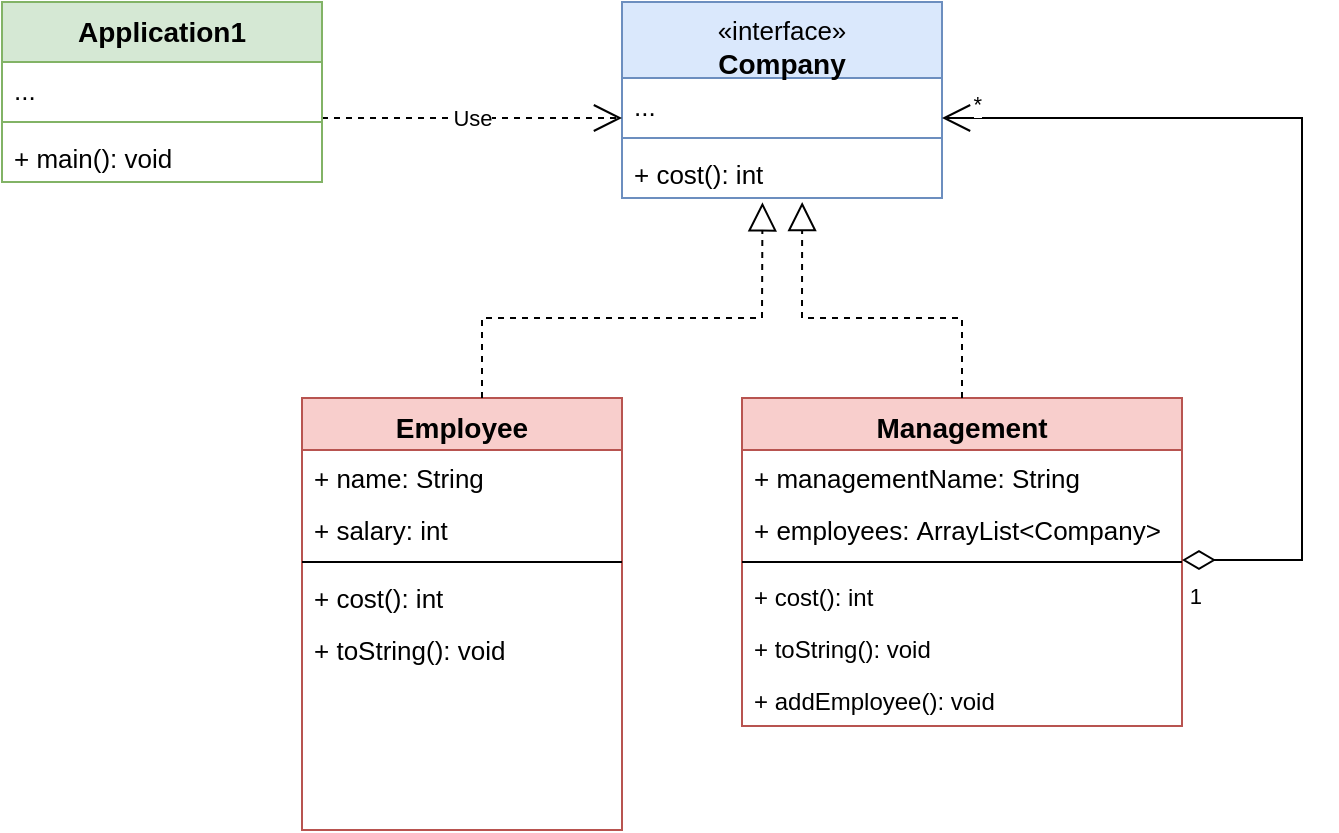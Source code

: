 <mxfile version="24.4.13" type="device">
  <diagram id="C5RBs43oDa-KdzZeNtuy" name="Page-1">
    <mxGraphModel dx="911" dy="482" grid="1" gridSize="10" guides="1" tooltips="1" connect="1" arrows="1" fold="1" page="1" pageScale="1" pageWidth="827" pageHeight="1169" math="0" shadow="0">
      <root>
        <mxCell id="WIyWlLk6GJQsqaUBKTNV-0" />
        <mxCell id="WIyWlLk6GJQsqaUBKTNV-1" parent="WIyWlLk6GJQsqaUBKTNV-0" />
        <mxCell id="zkfFHV4jXpPFQw0GAbJ--6" value="Management" style="swimlane;fontStyle=1;align=center;verticalAlign=top;childLayout=stackLayout;horizontal=1;startSize=26;horizontalStack=0;resizeParent=1;resizeLast=0;collapsible=1;marginBottom=0;rounded=0;shadow=0;strokeWidth=1;fillColor=#f8cecc;strokeColor=#b85450;fontSize=14;" parent="WIyWlLk6GJQsqaUBKTNV-1" vertex="1">
          <mxGeometry x="450" y="240" width="220" height="164" as="geometry">
            <mxRectangle x="130" y="380" width="160" height="26" as="alternateBounds" />
          </mxGeometry>
        </mxCell>
        <mxCell id="zkfFHV4jXpPFQw0GAbJ--7" value="+ managementName: String" style="text;align=left;verticalAlign=top;spacingLeft=4;spacingRight=4;overflow=hidden;rotatable=0;points=[[0,0.5],[1,0.5]];portConstraint=eastwest;fontSize=13;" parent="zkfFHV4jXpPFQw0GAbJ--6" vertex="1">
          <mxGeometry y="26" width="220" height="26" as="geometry" />
        </mxCell>
        <mxCell id="zkfFHV4jXpPFQw0GAbJ--8" value="+ employees: ArrayList&lt;Company&gt;" style="text;align=left;verticalAlign=top;spacingLeft=4;spacingRight=4;overflow=hidden;rotatable=0;points=[[0,0.5],[1,0.5]];portConstraint=eastwest;rounded=0;shadow=0;html=0;fontSize=13;" parent="zkfFHV4jXpPFQw0GAbJ--6" vertex="1">
          <mxGeometry y="52" width="220" height="26" as="geometry" />
        </mxCell>
        <mxCell id="zkfFHV4jXpPFQw0GAbJ--9" value="" style="line;html=1;strokeWidth=1;align=left;verticalAlign=middle;spacingTop=-1;spacingLeft=3;spacingRight=3;rotatable=0;labelPosition=right;points=[];portConstraint=eastwest;" parent="zkfFHV4jXpPFQw0GAbJ--6" vertex="1">
          <mxGeometry y="78" width="220" height="8" as="geometry" />
        </mxCell>
        <mxCell id="zkfFHV4jXpPFQw0GAbJ--10" value="+ cost(): int" style="text;align=left;verticalAlign=top;spacingLeft=4;spacingRight=4;overflow=hidden;rotatable=0;points=[[0,0.5],[1,0.5]];portConstraint=eastwest;fontStyle=0" parent="zkfFHV4jXpPFQw0GAbJ--6" vertex="1">
          <mxGeometry y="86" width="220" height="26" as="geometry" />
        </mxCell>
        <mxCell id="zkfFHV4jXpPFQw0GAbJ--11" value="+ toString(): void" style="text;align=left;verticalAlign=top;spacingLeft=4;spacingRight=4;overflow=hidden;rotatable=0;points=[[0,0.5],[1,0.5]];portConstraint=eastwest;" parent="zkfFHV4jXpPFQw0GAbJ--6" vertex="1">
          <mxGeometry y="112" width="220" height="26" as="geometry" />
        </mxCell>
        <mxCell id="x5-FK3fgtdyz3T8XuTIa-2" value="+ addEmployee(): void" style="text;align=left;verticalAlign=top;spacingLeft=4;spacingRight=4;overflow=hidden;rotatable=0;points=[[0,0.5],[1,0.5]];portConstraint=eastwest;fontStyle=0" vertex="1" parent="zkfFHV4jXpPFQw0GAbJ--6">
          <mxGeometry y="138" width="220" height="26" as="geometry" />
        </mxCell>
        <mxCell id="zkfFHV4jXpPFQw0GAbJ--17" value="Employee" style="swimlane;fontStyle=1;align=center;verticalAlign=top;childLayout=stackLayout;horizontal=1;startSize=26;horizontalStack=0;resizeParent=1;resizeLast=0;collapsible=1;marginBottom=0;rounded=0;shadow=0;strokeWidth=1;fillColor=#f8cecc;strokeColor=#b85450;fontSize=14;" parent="WIyWlLk6GJQsqaUBKTNV-1" vertex="1">
          <mxGeometry x="230" y="240" width="160" height="216" as="geometry">
            <mxRectangle x="550" y="140" width="160" height="26" as="alternateBounds" />
          </mxGeometry>
        </mxCell>
        <mxCell id="zkfFHV4jXpPFQw0GAbJ--18" value="+ name: String" style="text;align=left;verticalAlign=top;spacingLeft=4;spacingRight=4;overflow=hidden;rotatable=0;points=[[0,0.5],[1,0.5]];portConstraint=eastwest;fontSize=13;" parent="zkfFHV4jXpPFQw0GAbJ--17" vertex="1">
          <mxGeometry y="26" width="160" height="26" as="geometry" />
        </mxCell>
        <mxCell id="zkfFHV4jXpPFQw0GAbJ--19" value="+ salary: int" style="text;align=left;verticalAlign=top;spacingLeft=4;spacingRight=4;overflow=hidden;rotatable=0;points=[[0,0.5],[1,0.5]];portConstraint=eastwest;rounded=0;shadow=0;html=0;fontSize=13;" parent="zkfFHV4jXpPFQw0GAbJ--17" vertex="1">
          <mxGeometry y="52" width="160" height="26" as="geometry" />
        </mxCell>
        <mxCell id="zkfFHV4jXpPFQw0GAbJ--23" value="" style="line;html=1;strokeWidth=1;align=left;verticalAlign=middle;spacingTop=-1;spacingLeft=3;spacingRight=3;rotatable=0;labelPosition=right;points=[];portConstraint=eastwest;" parent="zkfFHV4jXpPFQw0GAbJ--17" vertex="1">
          <mxGeometry y="78" width="160" height="8" as="geometry" />
        </mxCell>
        <mxCell id="zkfFHV4jXpPFQw0GAbJ--24" value="+ cost(): int" style="text;align=left;verticalAlign=top;spacingLeft=4;spacingRight=4;overflow=hidden;rotatable=0;points=[[0,0.5],[1,0.5]];portConstraint=eastwest;fontSize=13;" parent="zkfFHV4jXpPFQw0GAbJ--17" vertex="1">
          <mxGeometry y="86" width="160" height="26" as="geometry" />
        </mxCell>
        <mxCell id="zkfFHV4jXpPFQw0GAbJ--25" value="+ toString(): void" style="text;align=left;verticalAlign=top;spacingLeft=4;spacingRight=4;overflow=hidden;rotatable=0;points=[[0,0.5],[1,0.5]];portConstraint=eastwest;fontSize=13;" parent="zkfFHV4jXpPFQw0GAbJ--17" vertex="1">
          <mxGeometry y="112" width="160" height="26" as="geometry" />
        </mxCell>
        <mxCell id="x5-FK3fgtdyz3T8XuTIa-22" value="&lt;div style=&quot;font-size: 13px;&quot;&gt;&lt;span style=&quot;font-weight: 400;&quot;&gt;«interface»&lt;/span&gt;&lt;br style=&quot;font-weight: 400;&quot;&gt;&lt;b&gt;&lt;font style=&quot;font-size: 14px;&quot;&gt;Company&lt;/font&gt;&lt;/b&gt;&lt;br&gt;&lt;/div&gt;" style="swimlane;fontStyle=1;align=center;verticalAlign=top;childLayout=stackLayout;horizontal=1;startSize=38;horizontalStack=0;resizeParent=1;resizeParentMax=0;resizeLast=0;collapsible=1;marginBottom=0;whiteSpace=wrap;html=1;fillColor=#dae8fc;strokeColor=#6c8ebf;" vertex="1" parent="WIyWlLk6GJQsqaUBKTNV-1">
          <mxGeometry x="390" y="42" width="160" height="98" as="geometry">
            <mxRectangle x="390" y="42" width="100" height="50" as="alternateBounds" />
          </mxGeometry>
        </mxCell>
        <mxCell id="x5-FK3fgtdyz3T8XuTIa-23" value="&lt;font style=&quot;font-size: 13px;&quot;&gt;...&lt;/font&gt;" style="text;strokeColor=none;fillColor=none;align=left;verticalAlign=top;spacingLeft=4;spacingRight=4;overflow=hidden;rotatable=0;points=[[0,0.5],[1,0.5]];portConstraint=eastwest;whiteSpace=wrap;html=1;" vertex="1" parent="x5-FK3fgtdyz3T8XuTIa-22">
          <mxGeometry y="38" width="160" height="26" as="geometry" />
        </mxCell>
        <mxCell id="x5-FK3fgtdyz3T8XuTIa-24" value="" style="line;strokeWidth=1;fillColor=none;align=left;verticalAlign=middle;spacingTop=-1;spacingLeft=3;spacingRight=3;rotatable=0;labelPosition=right;points=[];portConstraint=eastwest;strokeColor=inherit;" vertex="1" parent="x5-FK3fgtdyz3T8XuTIa-22">
          <mxGeometry y="64" width="160" height="8" as="geometry" />
        </mxCell>
        <mxCell id="x5-FK3fgtdyz3T8XuTIa-25" value="&lt;span style=&quot;font-size: 13px; text-wrap: nowrap;&quot;&gt;+ cost(): int&lt;/span&gt;" style="text;strokeColor=none;fillColor=none;align=left;verticalAlign=top;spacingLeft=4;spacingRight=4;overflow=hidden;rotatable=0;points=[[0,0.5],[1,0.5]];portConstraint=eastwest;whiteSpace=wrap;html=1;" vertex="1" parent="x5-FK3fgtdyz3T8XuTIa-22">
          <mxGeometry y="72" width="160" height="26" as="geometry" />
        </mxCell>
        <mxCell id="x5-FK3fgtdyz3T8XuTIa-26" value="" style="endArrow=block;dashed=1;endFill=0;endSize=12;html=1;rounded=0;entryX=0.439;entryY=1.084;entryDx=0;entryDy=0;entryPerimeter=0;" edge="1" parent="WIyWlLk6GJQsqaUBKTNV-1" target="x5-FK3fgtdyz3T8XuTIa-25">
          <mxGeometry width="160" relative="1" as="geometry">
            <mxPoint x="320" y="240" as="sourcePoint" />
            <mxPoint x="470" y="170" as="targetPoint" />
            <Array as="points">
              <mxPoint x="320" y="200" />
              <mxPoint x="460" y="200" />
            </Array>
          </mxGeometry>
        </mxCell>
        <mxCell id="x5-FK3fgtdyz3T8XuTIa-28" value="" style="endArrow=block;dashed=1;endFill=0;endSize=12;html=1;rounded=0;entryX=0.563;entryY=1.077;entryDx=0;entryDy=0;entryPerimeter=0;" edge="1" parent="WIyWlLk6GJQsqaUBKTNV-1" target="x5-FK3fgtdyz3T8XuTIa-25">
          <mxGeometry width="160" relative="1" as="geometry">
            <mxPoint x="560" y="240" as="sourcePoint" />
            <mxPoint x="480" y="160" as="targetPoint" />
            <Array as="points">
              <mxPoint x="560" y="200" />
              <mxPoint x="480" y="200" />
            </Array>
          </mxGeometry>
        </mxCell>
        <mxCell id="x5-FK3fgtdyz3T8XuTIa-30" value="" style="endArrow=open;html=1;endSize=12;startArrow=diamondThin;startSize=14;startFill=0;edgeStyle=orthogonalEdgeStyle;rounded=0;" edge="1" parent="WIyWlLk6GJQsqaUBKTNV-1">
          <mxGeometry relative="1" as="geometry">
            <mxPoint x="670" y="321" as="sourcePoint" />
            <mxPoint x="550" y="100" as="targetPoint" />
            <Array as="points">
              <mxPoint x="730" y="321" />
            </Array>
          </mxGeometry>
        </mxCell>
        <mxCell id="x5-FK3fgtdyz3T8XuTIa-32" value="1" style="edgeLabel;resizable=0;html=1;align=right;verticalAlign=top;" connectable="0" vertex="1" parent="x5-FK3fgtdyz3T8XuTIa-30">
          <mxGeometry x="1" relative="1" as="geometry">
            <mxPoint x="130" y="226" as="offset" />
          </mxGeometry>
        </mxCell>
        <mxCell id="x5-FK3fgtdyz3T8XuTIa-59" value="*" style="edgeLabel;resizable=0;html=1;align=right;verticalAlign=top;" connectable="0" vertex="1" parent="x5-FK3fgtdyz3T8XuTIa-30">
          <mxGeometry x="1" relative="1" as="geometry">
            <mxPoint x="20" y="-20" as="offset" />
          </mxGeometry>
        </mxCell>
        <mxCell id="x5-FK3fgtdyz3T8XuTIa-35" value="Use" style="endArrow=open;endSize=12;dashed=1;html=1;rounded=0;" edge="1" parent="WIyWlLk6GJQsqaUBKTNV-1">
          <mxGeometry width="160" relative="1" as="geometry">
            <mxPoint x="240" y="100" as="sourcePoint" />
            <mxPoint x="390" y="100" as="targetPoint" />
          </mxGeometry>
        </mxCell>
        <mxCell id="x5-FK3fgtdyz3T8XuTIa-54" value="&lt;div style=&quot;font-size: 13px;&quot;&gt;&lt;b style=&quot;font-size: 12px;&quot;&gt;&lt;font style=&quot;font-size: 14px;&quot;&gt;Application1&lt;/font&gt;&lt;/b&gt;&lt;br&gt;&lt;/div&gt;" style="swimlane;fontStyle=1;align=center;verticalAlign=top;childLayout=stackLayout;horizontal=1;startSize=30;horizontalStack=0;resizeParent=1;resizeParentMax=0;resizeLast=0;collapsible=1;marginBottom=0;whiteSpace=wrap;html=1;fillColor=#d5e8d4;strokeColor=#82b366;" vertex="1" parent="WIyWlLk6GJQsqaUBKTNV-1">
          <mxGeometry x="80" y="42" width="160" height="90" as="geometry">
            <mxRectangle x="390" y="42" width="100" height="50" as="alternateBounds" />
          </mxGeometry>
        </mxCell>
        <mxCell id="x5-FK3fgtdyz3T8XuTIa-55" value="&lt;font style=&quot;font-size: 13px;&quot;&gt;...&lt;/font&gt;" style="text;strokeColor=none;fillColor=none;align=left;verticalAlign=top;spacingLeft=4;spacingRight=4;overflow=hidden;rotatable=0;points=[[0,0.5],[1,0.5]];portConstraint=eastwest;whiteSpace=wrap;html=1;" vertex="1" parent="x5-FK3fgtdyz3T8XuTIa-54">
          <mxGeometry y="30" width="160" height="26" as="geometry" />
        </mxCell>
        <mxCell id="x5-FK3fgtdyz3T8XuTIa-56" value="" style="line;strokeWidth=1;fillColor=none;align=left;verticalAlign=middle;spacingTop=-1;spacingLeft=3;spacingRight=3;rotatable=0;labelPosition=right;points=[];portConstraint=eastwest;strokeColor=inherit;" vertex="1" parent="x5-FK3fgtdyz3T8XuTIa-54">
          <mxGeometry y="56" width="160" height="8" as="geometry" />
        </mxCell>
        <mxCell id="x5-FK3fgtdyz3T8XuTIa-57" value="&lt;span style=&quot;font-size: 13px;&quot;&gt;+ main(): void&lt;/span&gt;" style="text;strokeColor=none;fillColor=none;align=left;verticalAlign=top;spacingLeft=4;spacingRight=4;overflow=hidden;rotatable=0;points=[[0,0.5],[1,0.5]];portConstraint=eastwest;whiteSpace=wrap;html=1;" vertex="1" parent="x5-FK3fgtdyz3T8XuTIa-54">
          <mxGeometry y="64" width="160" height="26" as="geometry" />
        </mxCell>
      </root>
    </mxGraphModel>
  </diagram>
</mxfile>
